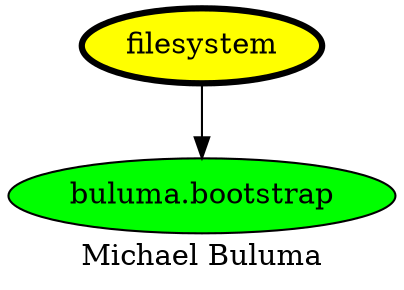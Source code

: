 digraph PhiloDilemma {
  label = "Michael Buluma" ;
  overlap=false
  {
    "filesystem" [fillcolor=yellow style=filled penwidth=3]
    "buluma.bootstrap" [fillcolor=green style=filled]
  }
  "filesystem" -> "buluma.bootstrap"
}
